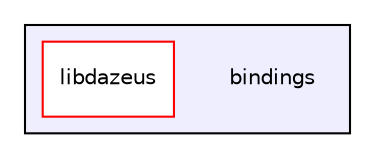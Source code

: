 digraph G {
  compound=true
  node [ fontsize="10", fontname="Helvetica"];
  edge [ labelfontsize="10", labelfontname="Helvetica"];
  subgraph clusterdir_e9a1afb47a08e9bb64dad51bae0f2774 {
    graph [ bgcolor="#eeeeff", pencolor="black", label="" URL="dir_e9a1afb47a08e9bb64dad51bae0f2774.html"];
    dir_e9a1afb47a08e9bb64dad51bae0f2774 [shape=plaintext label="bindings"];
    dir_40ca6315ddbcc6fcadb491a538df6a0b [shape=box label="libdazeus" color="red" fillcolor="white" style="filled" URL="dir_40ca6315ddbcc6fcadb491a538df6a0b.html"];
  }
}
